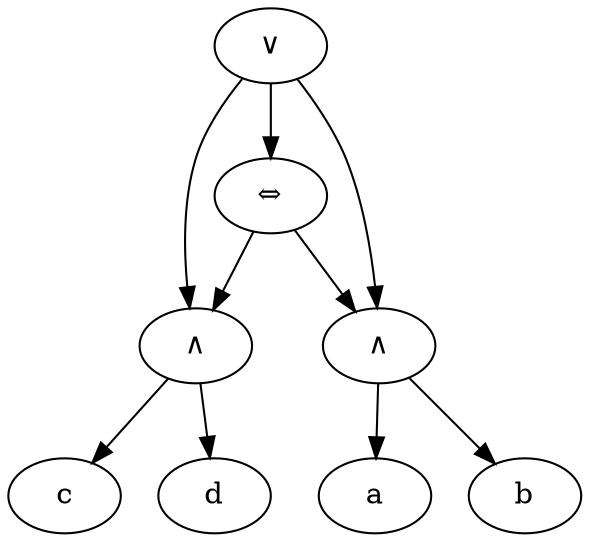digraph G {

  id0 [label="a"]
  id1 [label="b"]
  id2 [label="c"]
  id3 [label="d"]
  id4 [label="∨"]
  id5 [label="∧"]
  id6 [label="∧"]
  id7 [label="⇔"]

  id5 -> id2
  id5 -> id3
  id4 -> id5
  id6 -> id0
  id6 -> id1
  id4 -> id6
  id7 -> id5
  id7 -> id6
  id4 -> id7
}
